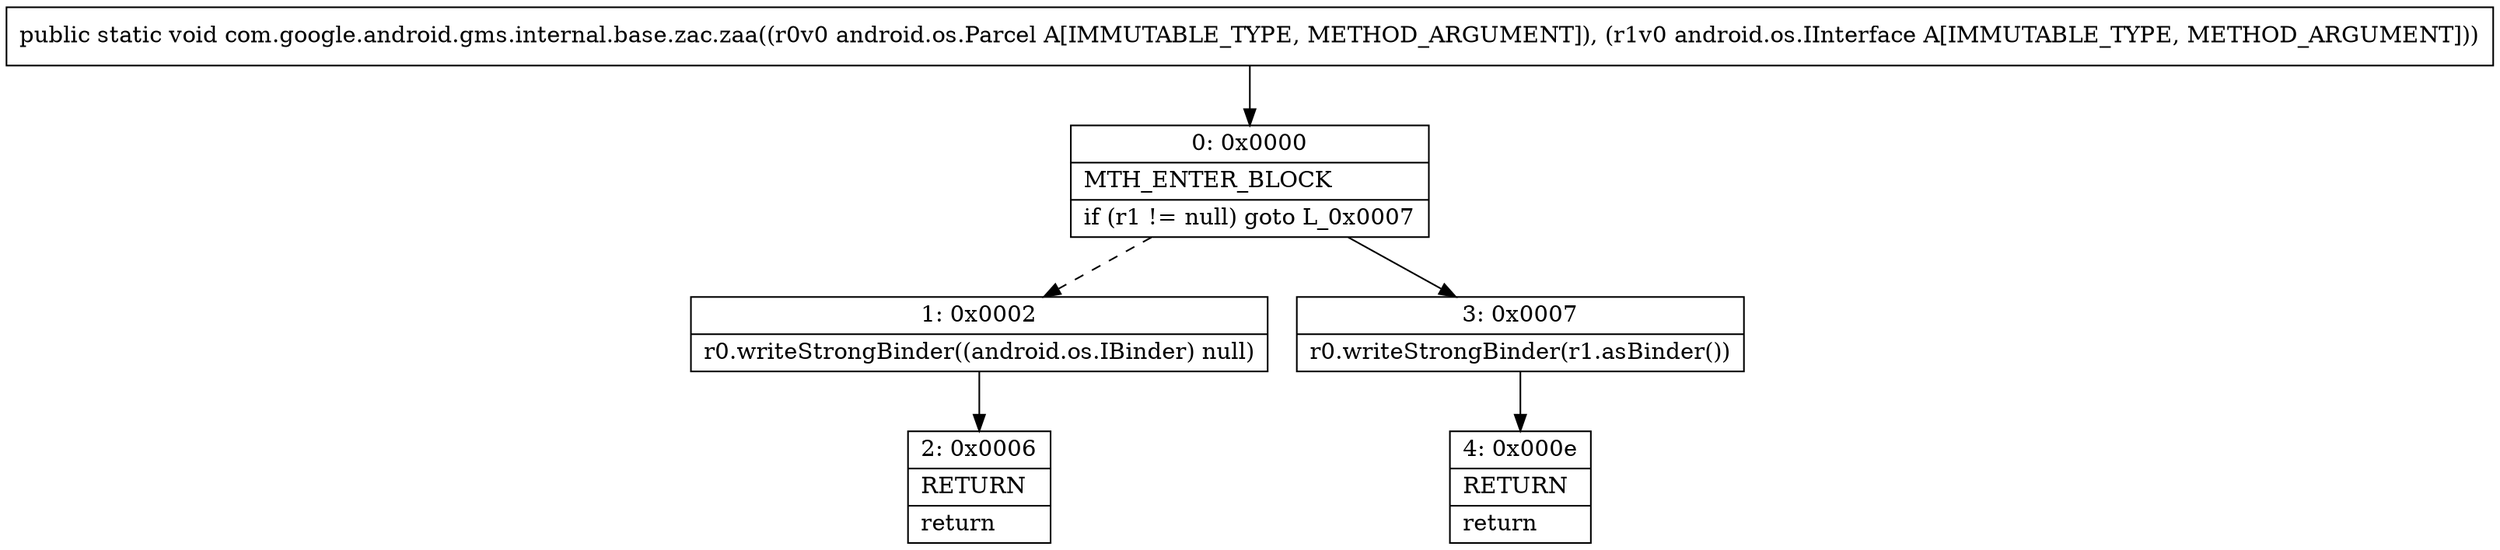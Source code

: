 digraph "CFG forcom.google.android.gms.internal.base.zac.zaa(Landroid\/os\/Parcel;Landroid\/os\/IInterface;)V" {
Node_0 [shape=record,label="{0\:\ 0x0000|MTH_ENTER_BLOCK\l|if (r1 != null) goto L_0x0007\l}"];
Node_1 [shape=record,label="{1\:\ 0x0002|r0.writeStrongBinder((android.os.IBinder) null)\l}"];
Node_2 [shape=record,label="{2\:\ 0x0006|RETURN\l|return\l}"];
Node_3 [shape=record,label="{3\:\ 0x0007|r0.writeStrongBinder(r1.asBinder())\l}"];
Node_4 [shape=record,label="{4\:\ 0x000e|RETURN\l|return\l}"];
MethodNode[shape=record,label="{public static void com.google.android.gms.internal.base.zac.zaa((r0v0 android.os.Parcel A[IMMUTABLE_TYPE, METHOD_ARGUMENT]), (r1v0 android.os.IInterface A[IMMUTABLE_TYPE, METHOD_ARGUMENT])) }"];
MethodNode -> Node_0;
Node_0 -> Node_1[style=dashed];
Node_0 -> Node_3;
Node_1 -> Node_2;
Node_3 -> Node_4;
}

